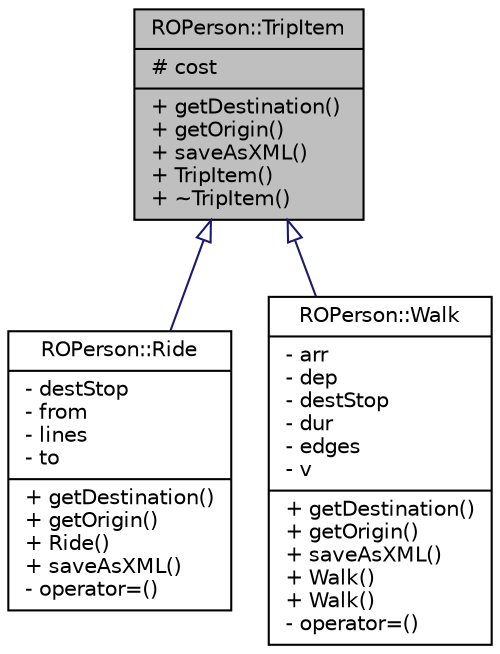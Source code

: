 digraph "ROPerson::TripItem"
{
  edge [fontname="Helvetica",fontsize="10",labelfontname="Helvetica",labelfontsize="10"];
  node [fontname="Helvetica",fontsize="10",shape=record];
  Node0 [label="{ROPerson::TripItem\n|# cost\l|+ getDestination()\l+ getOrigin()\l+ saveAsXML()\l+ TripItem()\l+ ~TripItem()\l}",height=0.2,width=0.4,color="black", fillcolor="grey75", style="filled", fontcolor="black"];
  Node0 -> Node1 [dir="back",color="midnightblue",fontsize="10",style="solid",arrowtail="onormal",fontname="Helvetica"];
  Node1 [label="{ROPerson::Ride\n|- destStop\l- from\l- lines\l- to\l|+ getDestination()\l+ getOrigin()\l+ Ride()\l+ saveAsXML()\l- operator=()\l}",height=0.2,width=0.4,color="black", fillcolor="white", style="filled",URL="$dc/d36/class_r_o_person_1_1_ride.html",tooltip="A ride is part of a trip, e.g., go from here to here by car or bus. "];
  Node0 -> Node2 [dir="back",color="midnightblue",fontsize="10",style="solid",arrowtail="onormal",fontname="Helvetica"];
  Node2 [label="{ROPerson::Walk\n|- arr\l- dep\l- destStop\l- dur\l- edges\l- v\l|+ getDestination()\l+ getOrigin()\l+ saveAsXML()\l+ Walk()\l+ Walk()\l- operator=()\l}",height=0.2,width=0.4,color="black", fillcolor="white", style="filled",URL="$da/dd7/class_r_o_person_1_1_walk.html",tooltip="A walk is part of a trip, e.g., go from here to here by foot. "];
}
